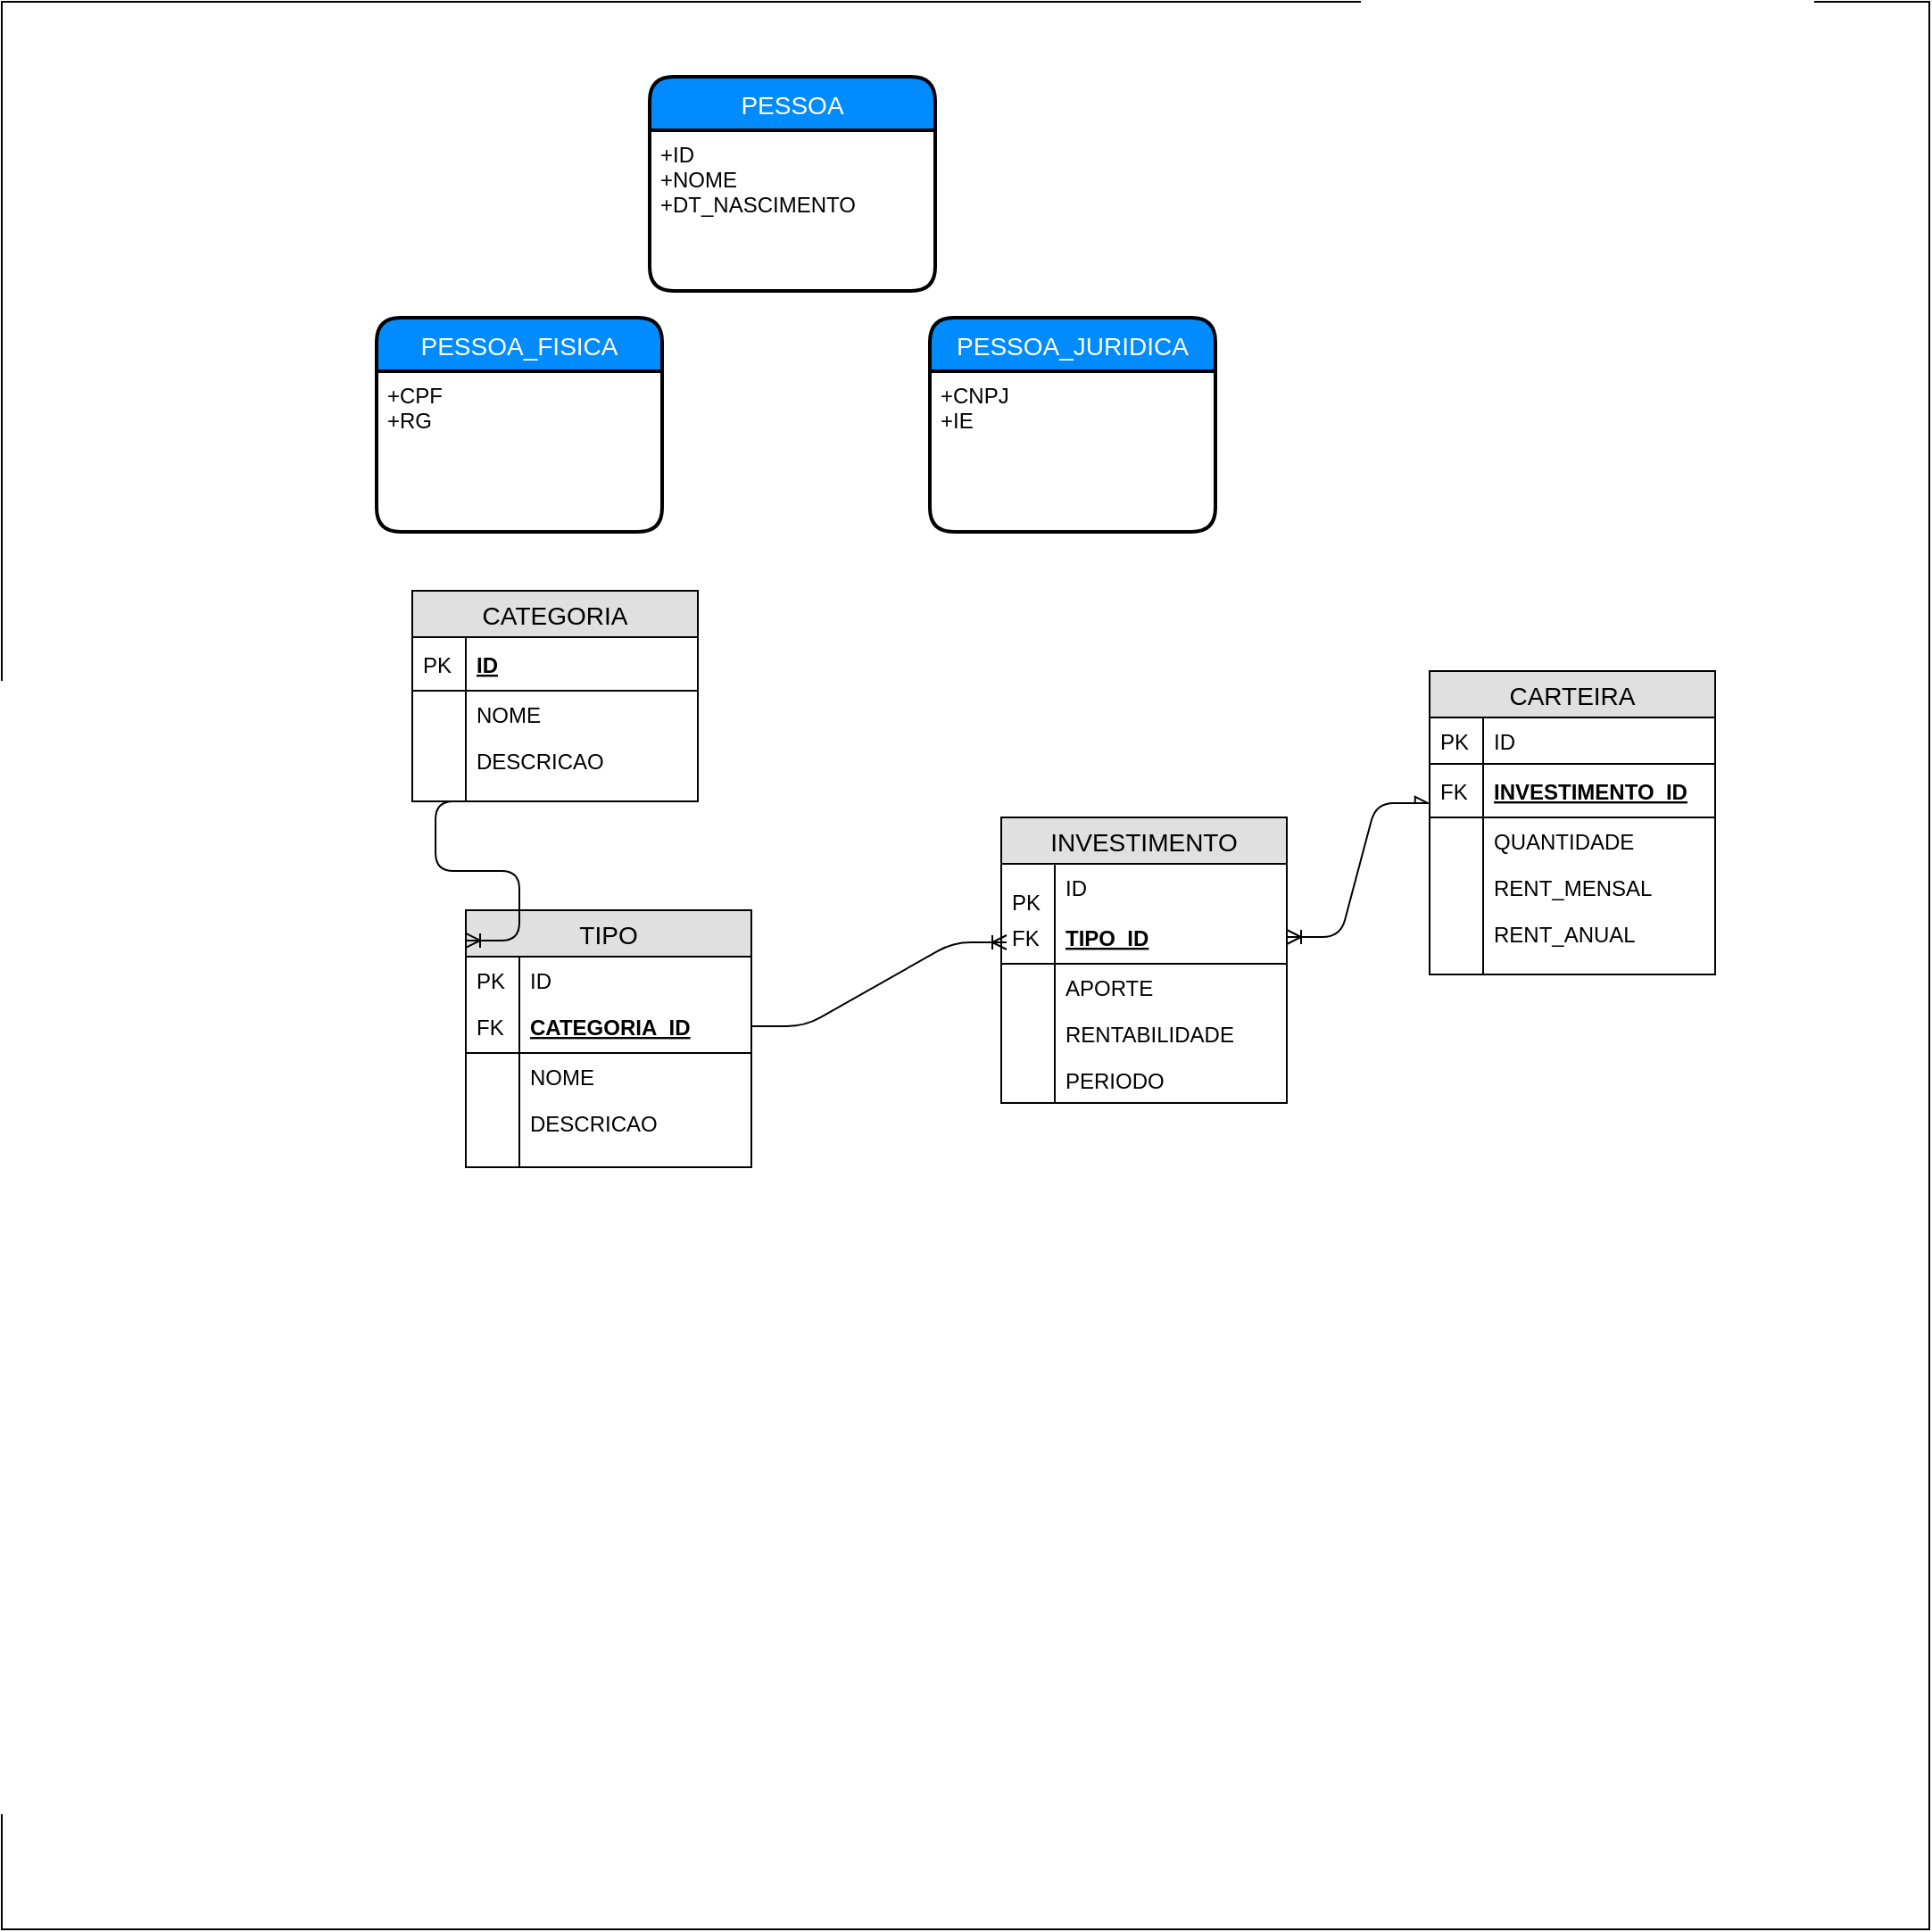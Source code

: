 <mxfile version="12.1.0" type="google" pages="1"><diagram id="brrUw0EZYoHVIJoUioS0" name="Page-1"><mxGraphModel dx="1511" dy="541" grid="1" gridSize="10" guides="1" tooltips="1" connect="1" arrows="1" fold="1" page="1" pageScale="1" pageWidth="827" pageHeight="1169" math="0" shadow="0"><root><mxCell id="0"/><mxCell id="1" parent="0"/><mxCell id="UHQZ7e64CJmmeNTHL-1e-1" value="" style="whiteSpace=wrap;html=1;aspect=fixed;" parent="1" vertex="1"><mxGeometry x="-30" y="48" width="1080" height="1080" as="geometry"/></mxCell><mxCell id="UHQZ7e64CJmmeNTHL-1e-2" value="CARTEIRA" style="swimlane;fontStyle=0;childLayout=stackLayout;horizontal=1;startSize=26;fillColor=#e0e0e0;horizontalStack=0;resizeParent=1;resizeParentMax=0;resizeLast=0;collapsible=1;marginBottom=0;swimlaneFillColor=#ffffff;align=center;fontSize=14;" parent="1" vertex="1"><mxGeometry x="770" y="423" width="160" height="170" as="geometry"/></mxCell><mxCell id="UHQZ7e64CJmmeNTHL-1e-16" value="ID" style="shape=partialRectangle;top=0;left=0;right=0;bottom=1;align=left;verticalAlign=top;fillColor=none;spacingLeft=34;spacingRight=4;overflow=hidden;rotatable=0;points=[[0,0.5],[1,0.5]];portConstraint=eastwest;dropTarget=0;fontSize=12;" parent="UHQZ7e64CJmmeNTHL-1e-2" vertex="1"><mxGeometry y="26" width="160" height="26" as="geometry"/></mxCell><mxCell id="UHQZ7e64CJmmeNTHL-1e-17" value="PK" style="shape=partialRectangle;top=0;left=0;bottom=0;fillColor=none;align=left;verticalAlign=top;spacingLeft=4;spacingRight=4;overflow=hidden;rotatable=0;points=[];portConstraint=eastwest;part=1;fontSize=12;" parent="UHQZ7e64CJmmeNTHL-1e-16" vertex="1" connectable="0"><mxGeometry width="30" height="26" as="geometry"/></mxCell><mxCell id="UHQZ7e64CJmmeNTHL-1e-3" value="INVESTIMENTO_ID" style="shape=partialRectangle;top=0;left=0;right=0;bottom=1;align=left;verticalAlign=middle;fillColor=none;spacingLeft=34;spacingRight=4;overflow=hidden;rotatable=0;points=[[0,0.5],[1,0.5]];portConstraint=eastwest;dropTarget=0;fontStyle=5;fontSize=12;" parent="UHQZ7e64CJmmeNTHL-1e-2" vertex="1"><mxGeometry y="52" width="160" height="30" as="geometry"/></mxCell><mxCell id="UHQZ7e64CJmmeNTHL-1e-4" value="FK" style="shape=partialRectangle;top=0;left=0;bottom=0;fillColor=none;align=left;verticalAlign=middle;spacingLeft=4;spacingRight=4;overflow=hidden;rotatable=0;points=[];portConstraint=eastwest;part=1;fontSize=12;" parent="UHQZ7e64CJmmeNTHL-1e-3" vertex="1" connectable="0"><mxGeometry width="30" height="30" as="geometry"/></mxCell><mxCell id="UHQZ7e64CJmmeNTHL-1e-5" value="QUANTIDADE" style="shape=partialRectangle;top=0;left=0;right=0;bottom=0;align=left;verticalAlign=top;fillColor=none;spacingLeft=34;spacingRight=4;overflow=hidden;rotatable=0;points=[[0,0.5],[1,0.5]];portConstraint=eastwest;dropTarget=0;fontSize=12;" parent="UHQZ7e64CJmmeNTHL-1e-2" vertex="1"><mxGeometry y="82" width="160" height="26" as="geometry"/></mxCell><mxCell id="UHQZ7e64CJmmeNTHL-1e-6" value="" style="shape=partialRectangle;top=0;left=0;bottom=0;fillColor=none;align=left;verticalAlign=top;spacingLeft=4;spacingRight=4;overflow=hidden;rotatable=0;points=[];portConstraint=eastwest;part=1;fontSize=12;" parent="UHQZ7e64CJmmeNTHL-1e-5" vertex="1" connectable="0"><mxGeometry width="30" height="26" as="geometry"/></mxCell><mxCell id="UHQZ7e64CJmmeNTHL-1e-7" value="RENT_MENSAL" style="shape=partialRectangle;top=0;left=0;right=0;bottom=0;align=left;verticalAlign=top;fillColor=none;spacingLeft=34;spacingRight=4;overflow=hidden;rotatable=0;points=[[0,0.5],[1,0.5]];portConstraint=eastwest;dropTarget=0;fontSize=12;" parent="UHQZ7e64CJmmeNTHL-1e-2" vertex="1"><mxGeometry y="108" width="160" height="26" as="geometry"/></mxCell><mxCell id="UHQZ7e64CJmmeNTHL-1e-8" value="" style="shape=partialRectangle;top=0;left=0;bottom=0;fillColor=none;align=left;verticalAlign=top;spacingLeft=4;spacingRight=4;overflow=hidden;rotatable=0;points=[];portConstraint=eastwest;part=1;fontSize=12;" parent="UHQZ7e64CJmmeNTHL-1e-7" vertex="1" connectable="0"><mxGeometry width="30" height="26" as="geometry"/></mxCell><mxCell id="UHQZ7e64CJmmeNTHL-1e-9" value="RENT_ANUAL" style="shape=partialRectangle;top=0;left=0;right=0;bottom=0;align=left;verticalAlign=top;fillColor=none;spacingLeft=34;spacingRight=4;overflow=hidden;rotatable=0;points=[[0,0.5],[1,0.5]];portConstraint=eastwest;dropTarget=0;fontSize=12;" parent="UHQZ7e64CJmmeNTHL-1e-2" vertex="1"><mxGeometry y="134" width="160" height="26" as="geometry"/></mxCell><mxCell id="UHQZ7e64CJmmeNTHL-1e-10" value="" style="shape=partialRectangle;top=0;left=0;bottom=0;fillColor=none;align=left;verticalAlign=top;spacingLeft=4;spacingRight=4;overflow=hidden;rotatable=0;points=[];portConstraint=eastwest;part=1;fontSize=12;" parent="UHQZ7e64CJmmeNTHL-1e-9" vertex="1" connectable="0"><mxGeometry width="30" height="26" as="geometry"/></mxCell><mxCell id="UHQZ7e64CJmmeNTHL-1e-11" value="" style="shape=partialRectangle;top=0;left=0;right=0;bottom=0;align=left;verticalAlign=top;fillColor=none;spacingLeft=34;spacingRight=4;overflow=hidden;rotatable=0;points=[[0,0.5],[1,0.5]];portConstraint=eastwest;dropTarget=0;fontSize=12;" parent="UHQZ7e64CJmmeNTHL-1e-2" vertex="1"><mxGeometry y="160" width="160" height="10" as="geometry"/></mxCell><mxCell id="UHQZ7e64CJmmeNTHL-1e-12" value="" style="shape=partialRectangle;top=0;left=0;bottom=0;fillColor=none;align=left;verticalAlign=top;spacingLeft=4;spacingRight=4;overflow=hidden;rotatable=0;points=[];portConstraint=eastwest;part=1;fontSize=12;" parent="UHQZ7e64CJmmeNTHL-1e-11" vertex="1" connectable="0"><mxGeometry width="30" height="10" as="geometry"/></mxCell><mxCell id="UHQZ7e64CJmmeNTHL-1e-18" value="INVESTIMENTO" style="swimlane;fontStyle=0;childLayout=stackLayout;horizontal=1;startSize=26;fillColor=#e0e0e0;horizontalStack=0;resizeParent=1;resizeParentMax=0;resizeLast=0;collapsible=1;marginBottom=0;swimlaneFillColor=#ffffff;align=center;fontSize=14;" parent="1" vertex="1"><mxGeometry x="530" y="505" width="160" height="160" as="geometry"/></mxCell><mxCell id="UHQZ7e64CJmmeNTHL-1e-21" value="ID" style="shape=partialRectangle;top=0;left=0;right=0;bottom=0;align=left;verticalAlign=top;fillColor=none;spacingLeft=34;spacingRight=4;overflow=hidden;rotatable=0;points=[[0,0.5],[1,0.5]];portConstraint=eastwest;dropTarget=0;fontSize=12;" parent="UHQZ7e64CJmmeNTHL-1e-18" vertex="1"><mxGeometry y="26" width="160" height="26" as="geometry"/></mxCell><mxCell id="UHQZ7e64CJmmeNTHL-1e-22" value="" style="shape=partialRectangle;top=0;left=0;bottom=0;fillColor=none;align=left;verticalAlign=top;spacingLeft=4;spacingRight=4;overflow=hidden;rotatable=0;points=[];portConstraint=eastwest;part=1;fontSize=12;" parent="UHQZ7e64CJmmeNTHL-1e-21" vertex="1" connectable="0"><mxGeometry width="30" height="26" as="geometry"/></mxCell><mxCell id="UHQZ7e64CJmmeNTHL-1e-70" value="" style="edgeStyle=entityRelationEdgeStyle;fontSize=12;html=1;endArrow=ERoneToMany;exitX=1;exitY=0.5;exitDx=0;exitDy=0;" parent="UHQZ7e64CJmmeNTHL-1e-18" source="UHQZ7e64CJmmeNTHL-1e-60" edge="1"><mxGeometry width="100" height="100" relative="1" as="geometry"><mxPoint x="-97" y="170" as="sourcePoint"/><mxPoint x="3" y="70" as="targetPoint"/></mxGeometry></mxCell><mxCell id="UHQZ7e64CJmmeNTHL-1e-19" value="TIPO_ID" style="shape=partialRectangle;top=0;left=0;right=0;bottom=1;align=left;verticalAlign=middle;fillColor=none;spacingLeft=34;spacingRight=4;overflow=hidden;rotatable=0;points=[[0,0.5],[1,0.5]];portConstraint=eastwest;dropTarget=0;fontStyle=5;fontSize=12;" parent="UHQZ7e64CJmmeNTHL-1e-18" vertex="1"><mxGeometry y="52" width="160" height="30" as="geometry"/></mxCell><mxCell id="UHQZ7e64CJmmeNTHL-1e-20" value="FK" style="shape=partialRectangle;top=0;left=0;bottom=0;fillColor=none;align=left;verticalAlign=middle;spacingLeft=4;spacingRight=4;overflow=hidden;rotatable=0;points=[];portConstraint=eastwest;part=1;fontSize=12;" parent="UHQZ7e64CJmmeNTHL-1e-19" vertex="1" connectable="0"><mxGeometry width="30" height="30" as="geometry"/></mxCell><mxCell id="WF5OfXVb4YnNgCoC9eUW-1" value="PK" style="shape=partialRectangle;top=0;left=0;bottom=0;fillColor=none;align=left;verticalAlign=middle;spacingLeft=4;spacingRight=4;overflow=hidden;rotatable=0;points=[];portConstraint=eastwest;part=1;fontSize=12;" vertex="1" connectable="0" parent="UHQZ7e64CJmmeNTHL-1e-19"><mxGeometry y="-20" width="30" height="30" as="geometry"/></mxCell><mxCell id="UHQZ7e64CJmmeNTHL-1e-25" value="APORTE" style="shape=partialRectangle;top=0;left=0;right=0;bottom=0;align=left;verticalAlign=top;fillColor=none;spacingLeft=34;spacingRight=4;overflow=hidden;rotatable=0;points=[[0,0.5],[1,0.5]];portConstraint=eastwest;dropTarget=0;fontSize=12;" parent="UHQZ7e64CJmmeNTHL-1e-18" vertex="1"><mxGeometry y="82" width="160" height="26" as="geometry"/></mxCell><mxCell id="UHQZ7e64CJmmeNTHL-1e-26" value="" style="shape=partialRectangle;top=0;left=0;bottom=0;fillColor=none;align=left;verticalAlign=top;spacingLeft=4;spacingRight=4;overflow=hidden;rotatable=0;points=[];portConstraint=eastwest;part=1;fontSize=12;" parent="UHQZ7e64CJmmeNTHL-1e-25" vertex="1" connectable="0"><mxGeometry width="30" height="26" as="geometry"/></mxCell><mxCell id="UHQZ7e64CJmmeNTHL-1e-31" value="RENTABILIDADE" style="shape=partialRectangle;top=0;left=0;right=0;bottom=0;align=left;verticalAlign=top;fillColor=none;spacingLeft=34;spacingRight=4;overflow=hidden;rotatable=0;points=[[0,0.5],[1,0.5]];portConstraint=eastwest;dropTarget=0;fontSize=12;" parent="UHQZ7e64CJmmeNTHL-1e-18" vertex="1"><mxGeometry y="108" width="160" height="26" as="geometry"/></mxCell><mxCell id="UHQZ7e64CJmmeNTHL-1e-32" value="" style="shape=partialRectangle;top=0;left=0;bottom=0;fillColor=none;align=left;verticalAlign=top;spacingLeft=4;spacingRight=4;overflow=hidden;rotatable=0;points=[];portConstraint=eastwest;part=1;fontSize=12;" parent="UHQZ7e64CJmmeNTHL-1e-31" vertex="1" connectable="0"><mxGeometry width="30" height="26" as="geometry"/></mxCell><mxCell id="UHQZ7e64CJmmeNTHL-1e-29" value="PERIODO" style="shape=partialRectangle;top=0;left=0;right=0;bottom=0;align=left;verticalAlign=top;fillColor=none;spacingLeft=34;spacingRight=4;overflow=hidden;rotatable=0;points=[[0,0.5],[1,0.5]];portConstraint=eastwest;dropTarget=0;fontSize=12;" parent="UHQZ7e64CJmmeNTHL-1e-18" vertex="1"><mxGeometry y="134" width="160" height="26" as="geometry"/></mxCell><mxCell id="UHQZ7e64CJmmeNTHL-1e-30" value="" style="shape=partialRectangle;top=0;left=0;bottom=0;fillColor=none;align=left;verticalAlign=top;spacingLeft=4;spacingRight=4;overflow=hidden;rotatable=0;points=[];portConstraint=eastwest;part=1;fontSize=12;" parent="UHQZ7e64CJmmeNTHL-1e-29" vertex="1" connectable="0"><mxGeometry width="30" height="26" as="geometry"/></mxCell><mxCell id="UHQZ7e64CJmmeNTHL-1e-33" value="" style="edgeStyle=entityRelationEdgeStyle;fontSize=12;html=1;endArrow=async;exitX=1;exitY=0.5;exitDx=0;exitDy=0;endFill=0;startArrow=ERoneToMany;startFill=0;entryX=0;entryY=0.733;entryDx=0;entryDy=0;entryPerimeter=0;" parent="1" source="UHQZ7e64CJmmeNTHL-1e-19" target="UHQZ7e64CJmmeNTHL-1e-3" edge="1"><mxGeometry width="100" height="100" relative="1" as="geometry"><mxPoint x="280" y="590" as="sourcePoint"/><mxPoint x="380" y="490" as="targetPoint"/></mxGeometry></mxCell><mxCell id="UHQZ7e64CJmmeNTHL-1e-36" value="PESSOA_FISICA" style="swimlane;childLayout=stackLayout;horizontal=1;startSize=30;horizontalStack=0;fillColor=#008cff;fontColor=#FFFFFF;rounded=1;fontSize=14;fontStyle=0;strokeWidth=2;resizeParent=0;resizeLast=1;shadow=0;dashed=0;align=center;" parent="1" vertex="1"><mxGeometry x="180" y="225" width="160" height="120" as="geometry"/></mxCell><mxCell id="UHQZ7e64CJmmeNTHL-1e-37" value="+CPF&#10;+RG" style="align=left;strokeColor=none;fillColor=none;spacingLeft=4;fontSize=12;verticalAlign=top;resizable=0;rotatable=0;part=1;" parent="UHQZ7e64CJmmeNTHL-1e-36" vertex="1"><mxGeometry y="30" width="160" height="90" as="geometry"/></mxCell><mxCell id="UHQZ7e64CJmmeNTHL-1e-40" value="PESSOA_JURIDICA" style="swimlane;childLayout=stackLayout;horizontal=1;startSize=30;horizontalStack=0;fillColor=#008cff;fontColor=#FFFFFF;rounded=1;fontSize=14;fontStyle=0;strokeWidth=2;resizeParent=0;resizeLast=1;shadow=0;dashed=0;align=center;" parent="1" vertex="1"><mxGeometry x="490" y="225" width="160" height="120" as="geometry"/></mxCell><mxCell id="UHQZ7e64CJmmeNTHL-1e-41" value="+CNPJ&#10;+IE" style="align=left;strokeColor=none;fillColor=none;spacingLeft=4;fontSize=12;verticalAlign=top;resizable=0;rotatable=0;part=1;" parent="UHQZ7e64CJmmeNTHL-1e-40" vertex="1"><mxGeometry y="30" width="160" height="90" as="geometry"/></mxCell><mxCell id="UHQZ7e64CJmmeNTHL-1e-48" value="CATEGORIA" style="swimlane;fontStyle=0;childLayout=stackLayout;horizontal=1;startSize=26;fillColor=#e0e0e0;horizontalStack=0;resizeParent=1;resizeParentMax=0;resizeLast=0;collapsible=1;marginBottom=0;swimlaneFillColor=#ffffff;align=center;fontSize=14;" parent="1" vertex="1"><mxGeometry x="200" y="378" width="160" height="118" as="geometry"/></mxCell><mxCell id="UHQZ7e64CJmmeNTHL-1e-49" value="ID" style="shape=partialRectangle;top=0;left=0;right=0;bottom=1;align=left;verticalAlign=middle;fillColor=none;spacingLeft=34;spacingRight=4;overflow=hidden;rotatable=0;points=[[0,0.5],[1,0.5]];portConstraint=eastwest;dropTarget=0;fontStyle=5;fontSize=12;" parent="UHQZ7e64CJmmeNTHL-1e-48" vertex="1"><mxGeometry y="26" width="160" height="30" as="geometry"/></mxCell><mxCell id="UHQZ7e64CJmmeNTHL-1e-50" value="PK" style="shape=partialRectangle;top=0;left=0;bottom=0;fillColor=none;align=left;verticalAlign=middle;spacingLeft=4;spacingRight=4;overflow=hidden;rotatable=0;points=[];portConstraint=eastwest;part=1;fontSize=12;" parent="UHQZ7e64CJmmeNTHL-1e-49" vertex="1" connectable="0"><mxGeometry width="30" height="30" as="geometry"/></mxCell><mxCell id="UHQZ7e64CJmmeNTHL-1e-51" value="NOME" style="shape=partialRectangle;top=0;left=0;right=0;bottom=0;align=left;verticalAlign=top;fillColor=none;spacingLeft=34;spacingRight=4;overflow=hidden;rotatable=0;points=[[0,0.5],[1,0.5]];portConstraint=eastwest;dropTarget=0;fontSize=12;" parent="UHQZ7e64CJmmeNTHL-1e-48" vertex="1"><mxGeometry y="56" width="160" height="26" as="geometry"/></mxCell><mxCell id="UHQZ7e64CJmmeNTHL-1e-52" value="" style="shape=partialRectangle;top=0;left=0;bottom=0;fillColor=none;align=left;verticalAlign=top;spacingLeft=4;spacingRight=4;overflow=hidden;rotatable=0;points=[];portConstraint=eastwest;part=1;fontSize=12;" parent="UHQZ7e64CJmmeNTHL-1e-51" vertex="1" connectable="0"><mxGeometry width="30" height="26" as="geometry"/></mxCell><mxCell id="UHQZ7e64CJmmeNTHL-1e-53" value="DESCRICAO" style="shape=partialRectangle;top=0;left=0;right=0;bottom=0;align=left;verticalAlign=top;fillColor=none;spacingLeft=34;spacingRight=4;overflow=hidden;rotatable=0;points=[[0,0.5],[1,0.5]];portConstraint=eastwest;dropTarget=0;fontSize=12;" parent="UHQZ7e64CJmmeNTHL-1e-48" vertex="1"><mxGeometry y="82" width="160" height="26" as="geometry"/></mxCell><mxCell id="UHQZ7e64CJmmeNTHL-1e-54" value="" style="shape=partialRectangle;top=0;left=0;bottom=0;fillColor=none;align=left;verticalAlign=top;spacingLeft=4;spacingRight=4;overflow=hidden;rotatable=0;points=[];portConstraint=eastwest;part=1;fontSize=12;" parent="UHQZ7e64CJmmeNTHL-1e-53" vertex="1" connectable="0"><mxGeometry width="30" height="26" as="geometry"/></mxCell><mxCell id="UHQZ7e64CJmmeNTHL-1e-57" value="" style="shape=partialRectangle;top=0;left=0;right=0;bottom=0;align=left;verticalAlign=top;fillColor=none;spacingLeft=34;spacingRight=4;overflow=hidden;rotatable=0;points=[[0,0.5],[1,0.5]];portConstraint=eastwest;dropTarget=0;fontSize=12;" parent="UHQZ7e64CJmmeNTHL-1e-48" vertex="1"><mxGeometry y="108" width="160" height="10" as="geometry"/></mxCell><mxCell id="UHQZ7e64CJmmeNTHL-1e-58" value="" style="shape=partialRectangle;top=0;left=0;bottom=0;fillColor=none;align=left;verticalAlign=top;spacingLeft=4;spacingRight=4;overflow=hidden;rotatable=0;points=[];portConstraint=eastwest;part=1;fontSize=12;" parent="UHQZ7e64CJmmeNTHL-1e-57" vertex="1" connectable="0"><mxGeometry width="30" height="10" as="geometry"/></mxCell><mxCell id="UHQZ7e64CJmmeNTHL-1e-59" value="TIPO" style="swimlane;fontStyle=0;childLayout=stackLayout;horizontal=1;startSize=26;fillColor=#e0e0e0;horizontalStack=0;resizeParent=1;resizeParentMax=0;resizeLast=0;collapsible=1;marginBottom=0;swimlaneFillColor=#ffffff;align=center;fontSize=14;" parent="1" vertex="1"><mxGeometry x="230" y="557" width="160" height="144" as="geometry"/></mxCell><mxCell id="UHQZ7e64CJmmeNTHL-1e-72" value="ID" style="shape=partialRectangle;top=0;left=0;right=0;bottom=0;align=left;verticalAlign=top;fillColor=none;spacingLeft=34;spacingRight=4;overflow=hidden;rotatable=0;points=[[0,0.5],[1,0.5]];portConstraint=eastwest;dropTarget=0;fontSize=12;" parent="UHQZ7e64CJmmeNTHL-1e-59" vertex="1"><mxGeometry y="26" width="160" height="24" as="geometry"/></mxCell><mxCell id="UHQZ7e64CJmmeNTHL-1e-73" value="PK" style="shape=partialRectangle;top=0;left=0;bottom=0;fillColor=none;align=left;verticalAlign=top;spacingLeft=4;spacingRight=4;overflow=hidden;rotatable=0;points=[];portConstraint=eastwest;part=1;fontSize=12;" parent="UHQZ7e64CJmmeNTHL-1e-72" vertex="1" connectable="0"><mxGeometry width="30" height="24" as="geometry"/></mxCell><mxCell id="UHQZ7e64CJmmeNTHL-1e-60" value="CATEGORIA_ID" style="shape=partialRectangle;top=0;left=0;right=0;bottom=1;align=left;verticalAlign=middle;fillColor=none;spacingLeft=34;spacingRight=4;overflow=hidden;rotatable=0;points=[[0,0.5],[1,0.5]];portConstraint=eastwest;dropTarget=0;fontStyle=5;fontSize=12;" parent="UHQZ7e64CJmmeNTHL-1e-59" vertex="1"><mxGeometry y="50" width="160" height="30" as="geometry"/></mxCell><mxCell id="UHQZ7e64CJmmeNTHL-1e-61" value="FK" style="shape=partialRectangle;top=0;left=0;bottom=0;fillColor=none;align=left;verticalAlign=middle;spacingLeft=4;spacingRight=4;overflow=hidden;rotatable=0;points=[];portConstraint=eastwest;part=1;fontSize=12;" parent="UHQZ7e64CJmmeNTHL-1e-60" vertex="1" connectable="0"><mxGeometry width="30" height="30" as="geometry"/></mxCell><mxCell id="UHQZ7e64CJmmeNTHL-1e-62" value="NOME" style="shape=partialRectangle;top=0;left=0;right=0;bottom=0;align=left;verticalAlign=top;fillColor=none;spacingLeft=34;spacingRight=4;overflow=hidden;rotatable=0;points=[[0,0.5],[1,0.5]];portConstraint=eastwest;dropTarget=0;fontSize=12;" parent="UHQZ7e64CJmmeNTHL-1e-59" vertex="1"><mxGeometry y="80" width="160" height="26" as="geometry"/></mxCell><mxCell id="UHQZ7e64CJmmeNTHL-1e-63" value="" style="shape=partialRectangle;top=0;left=0;bottom=0;fillColor=none;align=left;verticalAlign=top;spacingLeft=4;spacingRight=4;overflow=hidden;rotatable=0;points=[];portConstraint=eastwest;part=1;fontSize=12;" parent="UHQZ7e64CJmmeNTHL-1e-62" vertex="1" connectable="0"><mxGeometry width="30" height="26" as="geometry"/></mxCell><mxCell id="UHQZ7e64CJmmeNTHL-1e-64" value="DESCRICAO" style="shape=partialRectangle;top=0;left=0;right=0;bottom=0;align=left;verticalAlign=top;fillColor=none;spacingLeft=34;spacingRight=4;overflow=hidden;rotatable=0;points=[[0,0.5],[1,0.5]];portConstraint=eastwest;dropTarget=0;fontSize=12;" parent="UHQZ7e64CJmmeNTHL-1e-59" vertex="1"><mxGeometry y="106" width="160" height="26" as="geometry"/></mxCell><mxCell id="UHQZ7e64CJmmeNTHL-1e-65" value="" style="shape=partialRectangle;top=0;left=0;bottom=0;fillColor=none;align=left;verticalAlign=top;spacingLeft=4;spacingRight=4;overflow=hidden;rotatable=0;points=[];portConstraint=eastwest;part=1;fontSize=12;" parent="UHQZ7e64CJmmeNTHL-1e-64" vertex="1" connectable="0"><mxGeometry width="30" height="26" as="geometry"/></mxCell><mxCell id="UHQZ7e64CJmmeNTHL-1e-66" value="" style="shape=partialRectangle;top=0;left=0;right=0;bottom=0;align=left;verticalAlign=top;fillColor=none;spacingLeft=34;spacingRight=4;overflow=hidden;rotatable=0;points=[[0,0.5],[1,0.5]];portConstraint=eastwest;dropTarget=0;fontSize=12;" parent="UHQZ7e64CJmmeNTHL-1e-59" vertex="1"><mxGeometry y="132" width="160" height="12" as="geometry"/></mxCell><mxCell id="UHQZ7e64CJmmeNTHL-1e-67" value="" style="shape=partialRectangle;top=0;left=0;bottom=0;fillColor=none;align=left;verticalAlign=top;spacingLeft=4;spacingRight=4;overflow=hidden;rotatable=0;points=[];portConstraint=eastwest;part=1;fontSize=12;" parent="UHQZ7e64CJmmeNTHL-1e-66" vertex="1" connectable="0"><mxGeometry width="30" height="12" as="geometry"/></mxCell><mxCell id="UHQZ7e64CJmmeNTHL-1e-74" value="" style="edgeStyle=entityRelationEdgeStyle;fontSize=12;html=1;endArrow=ERoneToMany;exitX=0.269;exitY=1;exitDx=0;exitDy=0;exitPerimeter=0;entryX=0;entryY=0.118;entryDx=0;entryDy=0;entryPerimeter=0;" parent="1" source="UHQZ7e64CJmmeNTHL-1e-57" target="UHQZ7e64CJmmeNTHL-1e-59" edge="1"><mxGeometry width="100" height="100" relative="1" as="geometry"><mxPoint x="30" y="618" as="sourcePoint"/><mxPoint x="280" y="600" as="targetPoint"/></mxGeometry></mxCell><mxCell id="UHQZ7e64CJmmeNTHL-1e-38" value="PESSOA" style="swimlane;childLayout=stackLayout;horizontal=1;startSize=30;horizontalStack=0;fillColor=#008cff;fontColor=#FFFFFF;rounded=1;fontSize=14;fontStyle=0;strokeWidth=2;resizeParent=0;resizeLast=1;shadow=0;dashed=0;align=center;" parent="1" vertex="1"><mxGeometry x="333" y="90" width="160" height="120" as="geometry"/></mxCell><mxCell id="UHQZ7e64CJmmeNTHL-1e-39" value="+ID&#10;+NOME&#10;+DT_NASCIMENTO" style="align=left;strokeColor=none;fillColor=none;spacingLeft=4;fontSize=12;verticalAlign=top;resizable=0;rotatable=0;part=1;" parent="UHQZ7e64CJmmeNTHL-1e-38" vertex="1"><mxGeometry y="30" width="160" height="90" as="geometry"/></mxCell></root></mxGraphModel></diagram></mxfile>